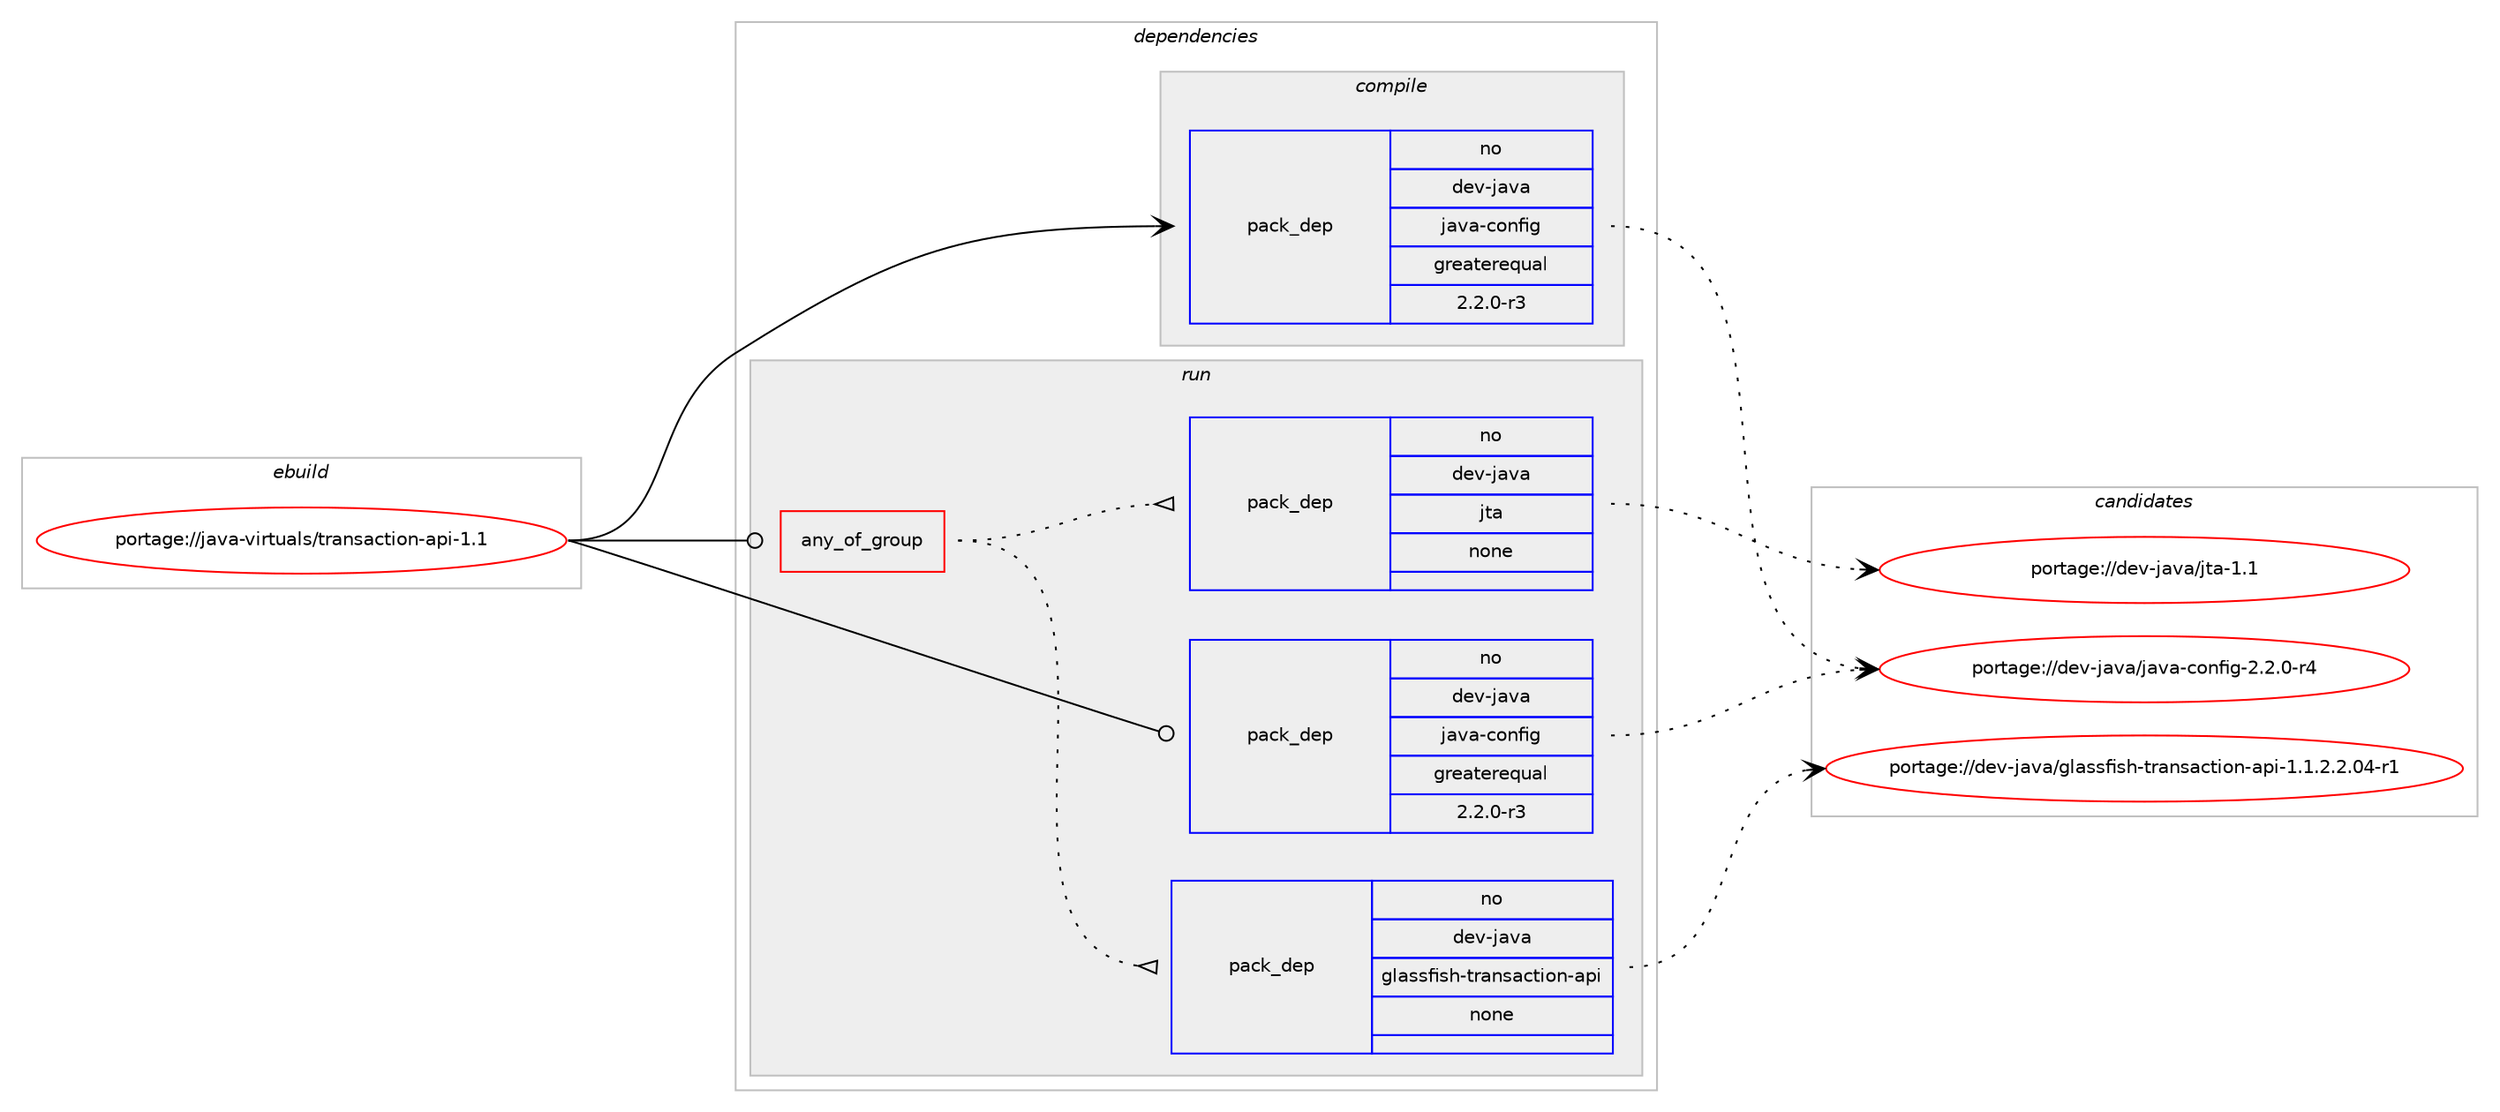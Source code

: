 digraph prolog {

# *************
# Graph options
# *************

newrank=true;
concentrate=true;
compound=true;
graph [rankdir=LR,fontname=Helvetica,fontsize=10,ranksep=1.5];#, ranksep=2.5, nodesep=0.2];
edge  [arrowhead=vee];
node  [fontname=Helvetica,fontsize=10];

# **********
# The ebuild
# **********

subgraph cluster_leftcol {
color=gray;
rank=same;
label=<<i>ebuild</i>>;
id [label="portage://java-virtuals/transaction-api-1.1", color=red, width=4, href="../java-virtuals/transaction-api-1.1.svg"];
}

# ****************
# The dependencies
# ****************

subgraph cluster_midcol {
color=gray;
label=<<i>dependencies</i>>;
subgraph cluster_compile {
fillcolor="#eeeeee";
style=filled;
label=<<i>compile</i>>;
subgraph pack209824 {
dependency271171 [label=<<TABLE BORDER="0" CELLBORDER="1" CELLSPACING="0" CELLPADDING="4" WIDTH="220"><TR><TD ROWSPAN="6" CELLPADDING="30">pack_dep</TD></TR><TR><TD WIDTH="110">no</TD></TR><TR><TD>dev-java</TD></TR><TR><TD>java-config</TD></TR><TR><TD>greaterequal</TD></TR><TR><TD>2.2.0-r3</TD></TR></TABLE>>, shape=none, color=blue];
}
id:e -> dependency271171:w [weight=20,style="solid",arrowhead="vee"];
}
subgraph cluster_compileandrun {
fillcolor="#eeeeee";
style=filled;
label=<<i>compile and run</i>>;
}
subgraph cluster_run {
fillcolor="#eeeeee";
style=filled;
label=<<i>run</i>>;
subgraph any4084 {
dependency271172 [label=<<TABLE BORDER="0" CELLBORDER="1" CELLSPACING="0" CELLPADDING="4"><TR><TD CELLPADDING="10">any_of_group</TD></TR></TABLE>>, shape=none, color=red];subgraph pack209825 {
dependency271173 [label=<<TABLE BORDER="0" CELLBORDER="1" CELLSPACING="0" CELLPADDING="4" WIDTH="220"><TR><TD ROWSPAN="6" CELLPADDING="30">pack_dep</TD></TR><TR><TD WIDTH="110">no</TD></TR><TR><TD>dev-java</TD></TR><TR><TD>glassfish-transaction-api</TD></TR><TR><TD>none</TD></TR><TR><TD></TD></TR></TABLE>>, shape=none, color=blue];
}
dependency271172:e -> dependency271173:w [weight=20,style="dotted",arrowhead="oinv"];
subgraph pack209826 {
dependency271174 [label=<<TABLE BORDER="0" CELLBORDER="1" CELLSPACING="0" CELLPADDING="4" WIDTH="220"><TR><TD ROWSPAN="6" CELLPADDING="30">pack_dep</TD></TR><TR><TD WIDTH="110">no</TD></TR><TR><TD>dev-java</TD></TR><TR><TD>jta</TD></TR><TR><TD>none</TD></TR><TR><TD></TD></TR></TABLE>>, shape=none, color=blue];
}
dependency271172:e -> dependency271174:w [weight=20,style="dotted",arrowhead="oinv"];
}
id:e -> dependency271172:w [weight=20,style="solid",arrowhead="odot"];
subgraph pack209827 {
dependency271175 [label=<<TABLE BORDER="0" CELLBORDER="1" CELLSPACING="0" CELLPADDING="4" WIDTH="220"><TR><TD ROWSPAN="6" CELLPADDING="30">pack_dep</TD></TR><TR><TD WIDTH="110">no</TD></TR><TR><TD>dev-java</TD></TR><TR><TD>java-config</TD></TR><TR><TD>greaterequal</TD></TR><TR><TD>2.2.0-r3</TD></TR></TABLE>>, shape=none, color=blue];
}
id:e -> dependency271175:w [weight=20,style="solid",arrowhead="odot"];
}
}

# **************
# The candidates
# **************

subgraph cluster_choices {
rank=same;
color=gray;
label=<<i>candidates</i>>;

subgraph choice209824 {
color=black;
nodesep=1;
choice10010111845106971189747106971189745991111101021051034550465046484511452 [label="portage://dev-java/java-config-2.2.0-r4", color=red, width=4,href="../dev-java/java-config-2.2.0-r4.svg"];
dependency271171:e -> choice10010111845106971189747106971189745991111101021051034550465046484511452:w [style=dotted,weight="100"];
}
subgraph choice209825 {
color=black;
nodesep=1;
choice100101118451069711897471031089711511510210511510445116114971101159799116105111110459711210545494649465046504648524511449 [label="portage://dev-java/glassfish-transaction-api-1.1.2.2.04-r1", color=red, width=4,href="../dev-java/glassfish-transaction-api-1.1.2.2.04-r1.svg"];
dependency271173:e -> choice100101118451069711897471031089711511510210511510445116114971101159799116105111110459711210545494649465046504648524511449:w [style=dotted,weight="100"];
}
subgraph choice209826 {
color=black;
nodesep=1;
choice100101118451069711897471061169745494649 [label="portage://dev-java/jta-1.1", color=red, width=4,href="../dev-java/jta-1.1.svg"];
dependency271174:e -> choice100101118451069711897471061169745494649:w [style=dotted,weight="100"];
}
subgraph choice209827 {
color=black;
nodesep=1;
choice10010111845106971189747106971189745991111101021051034550465046484511452 [label="portage://dev-java/java-config-2.2.0-r4", color=red, width=4,href="../dev-java/java-config-2.2.0-r4.svg"];
dependency271175:e -> choice10010111845106971189747106971189745991111101021051034550465046484511452:w [style=dotted,weight="100"];
}
}

}
